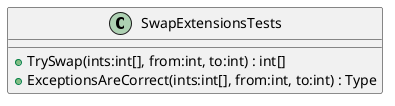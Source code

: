 @startuml
class SwapExtensionsTests {
    + TrySwap(ints:int[], from:int, to:int) : int[]
    + ExceptionsAreCorrect(ints:int[], from:int, to:int) : Type
}
@enduml
